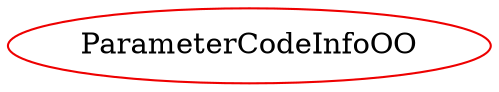 digraph parametercodeinfooo{
ParameterCodeInfoOO	[shape=oval, color=red2, label="ParameterCodeInfoOO"];
}
